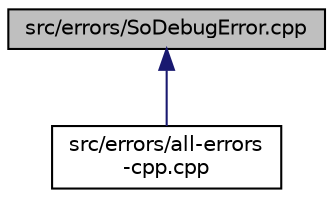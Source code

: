 digraph "src/errors/SoDebugError.cpp"
{
 // LATEX_PDF_SIZE
  edge [fontname="Helvetica",fontsize="10",labelfontname="Helvetica",labelfontsize="10"];
  node [fontname="Helvetica",fontsize="10",shape=record];
  Node1 [label="src/errors/SoDebugError.cpp",height=0.2,width=0.4,color="black", fillcolor="grey75", style="filled", fontcolor="black",tooltip=" "];
  Node1 -> Node2 [dir="back",color="midnightblue",fontsize="10",style="solid",fontname="Helvetica"];
  Node2 [label="src/errors/all-errors\l-cpp.cpp",height=0.2,width=0.4,color="black", fillcolor="white", style="filled",URL="$all-errors-cpp_8cpp.html",tooltip=" "];
}

